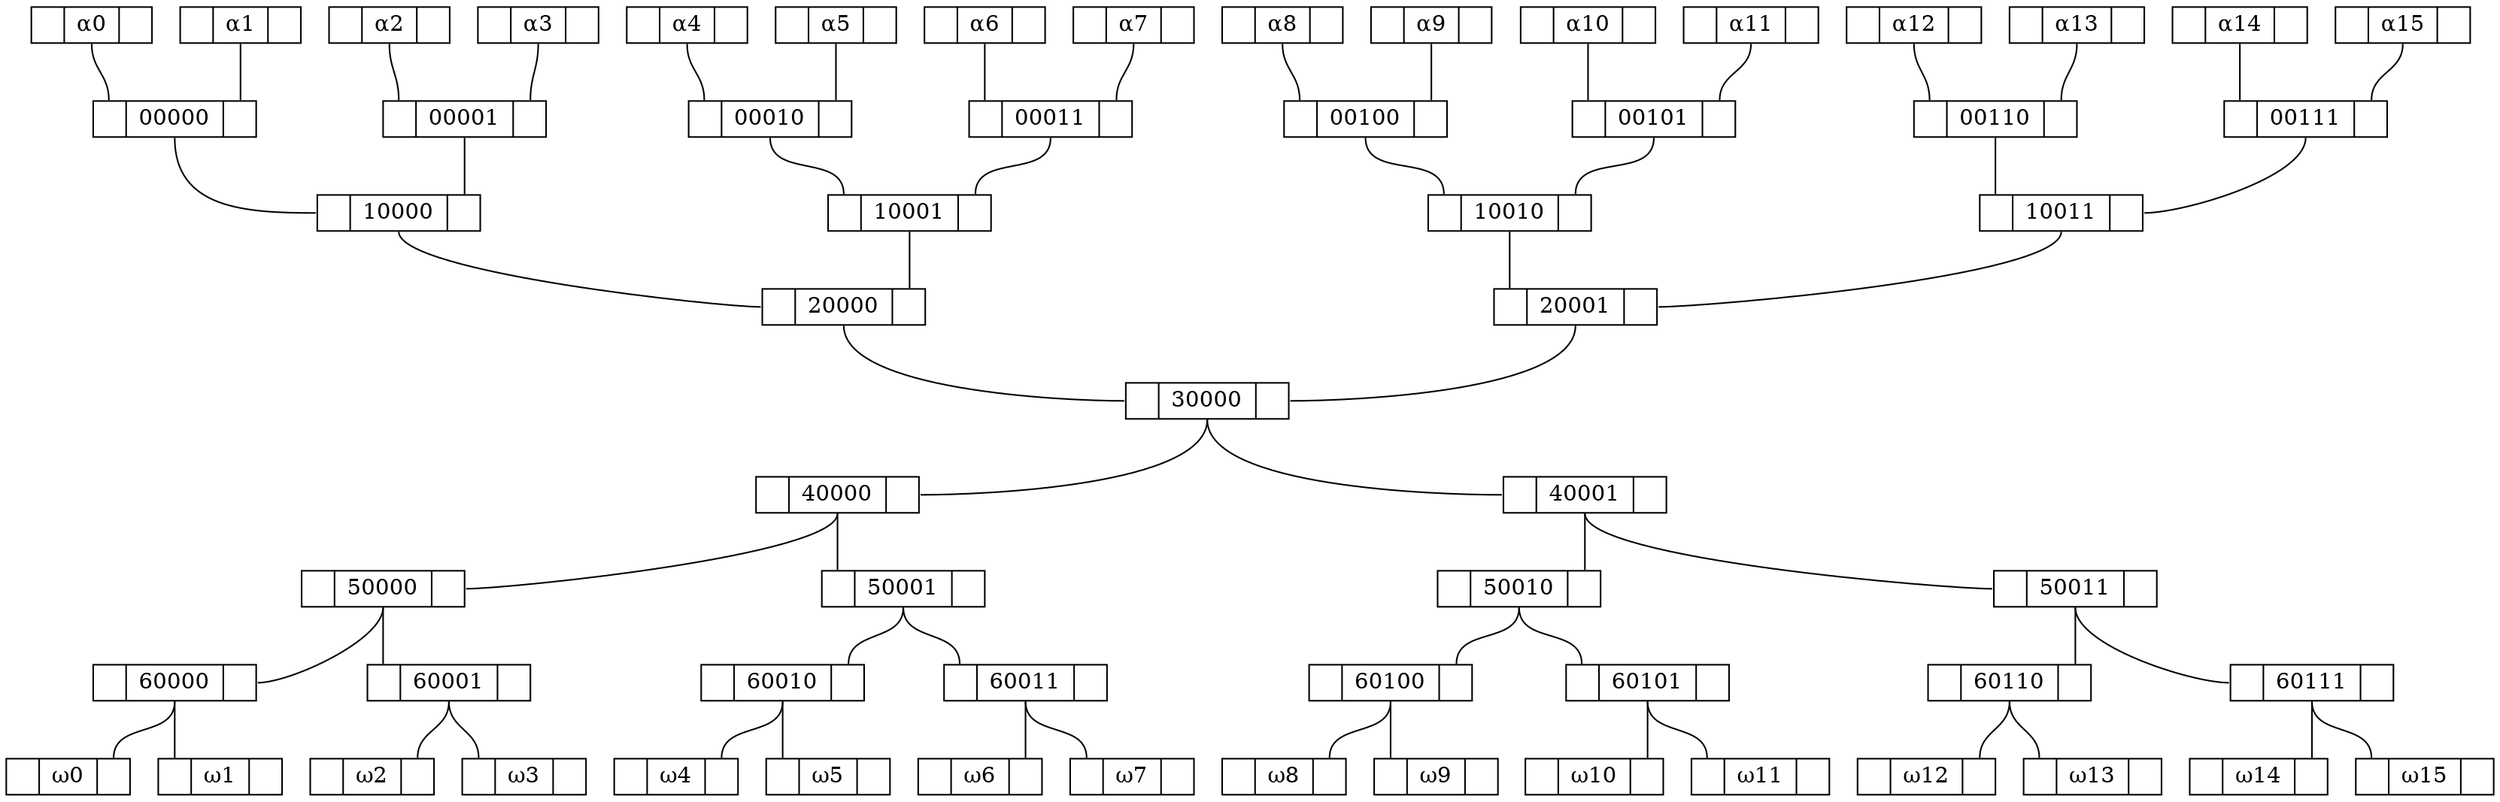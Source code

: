 graph "16 binairy tree general" {
	node [height=.1 shape=record]
	"α0000" [label="<f0> |<f1> α0|<f2>"]
	"α0000":f1 -- 00000:f0
	"α0001" [label="<f0> |<f1> α1|<f2>"]
	"α0001":f1 -- 00000:f2
	"α0010" [label="<f0> |<f1> α2|<f2>"]
	"α0010":f1 -- 00001:f0
	"α0011" [label="<f0> |<f1> α3|<f2>"]
	"α0011":f1 -- 00001:f2
	"α0100" [label="<f0> |<f1> α4|<f2>"]
	"α0100":f1 -- 00010:f0
	"α0101" [label="<f0> |<f1> α5|<f2>"]
	"α0101":f1 -- 00010:f2
	"α0110" [label="<f0> |<f1> α6|<f2>"]
	"α0110":f1 -- 00011:f0
	"α0111" [label="<f0> |<f1> α7|<f2>"]
	"α0111":f1 -- 00011:f2
	"α1000" [label="<f0> |<f1> α8|<f2>"]
	"α1000":f1 -- 00100:f0
	"α1001" [label="<f0> |<f1> α9|<f2>"]
	"α1001":f1 -- 00100:f2
	"α1010" [label="<f0> |<f1> α10|<f2>"]
	"α1010":f1 -- 00101:f0
	"α1011" [label="<f0> |<f1> α11|<f2>"]
	"α1011":f1 -- 00101:f2
	"α1100" [label="<f0> |<f1> α12|<f2>"]
	"α1100":f1 -- 00110:f0
	"α1101" [label="<f0> |<f1> α13|<f2>"]
	"α1101":f1 -- 00110:f2
	"α1110" [label="<f0> |<f1> α14|<f2>"]
	"α1110":f1 -- 00111:f0
	"α1111" [label="<f0> |<f1> α15|<f2>"]
	"α1111":f1 -- 00111:f2
	"ω0000" [label="<f0> |<f1> ω0|<f2>"]
	"ω0001" [label="<f0> |<f1> ω1|<f2>"]
	"ω0010" [label="<f0> |<f1> ω2|<f2>"]
	"ω0011" [label="<f0> |<f1> ω3|<f2>"]
	"ω0100" [label="<f0> |<f1> ω4|<f2>"]
	"ω0101" [label="<f0> |<f1> ω5|<f2>"]
	"ω0110" [label="<f0> |<f1> ω6|<f2>"]
	"ω0111" [label="<f0> |<f1> ω7|<f2>"]
	"ω1000" [label="<f0> |<f1> ω8|<f2>"]
	"ω1001" [label="<f0> |<f1> ω9|<f2>"]
	"ω1010" [label="<f0> |<f1> ω10|<f2>"]
	"ω1011" [label="<f0> |<f1> ω11|<f2>"]
	"ω1100" [label="<f0> |<f1> ω12|<f2>"]
	"ω1101" [label="<f0> |<f1> ω13|<f2>"]
	"ω1110" [label="<f0> |<f1> ω14|<f2>"]
	"ω1111" [label="<f0> |<f1> ω15|<f2>"]
	00000 [label="<f0> |<f1> 00000|<f2>"]
	00000:f1 -- 10000:f0
	00001 [label="<f0> |<f1> 00001|<f2>"]
	00001:f1 -- 10000:f2
	00010 [label="<f0> |<f1> 00010|<f2>"]
	00010:f1 -- 10001:f0
	00011 [label="<f0> |<f1> 00011|<f2>"]
	00011:f1 -- 10001:f2
	00100 [label="<f0> |<f1> 00100|<f2>"]
	00100:f1 -- 10010:f0
	00101 [label="<f0> |<f1> 00101|<f2>"]
	00101:f1 -- 10010:f2
	00110 [label="<f0> |<f1> 00110|<f2>"]
	00110:f1 -- 10011:f0
	00111 [label="<f0> |<f1> 00111|<f2>"]
	00111:f1 -- 10011:f2
	60000 [label="<f0> |<f1> 60000|<f2>"]
	60000:f1 -- "ω0000":f2
	60000:f1 -- "ω0001":f0
	60001 [label="<f0> |<f1> 60001|<f2>"]
	60001:f1 -- "ω0010":f2
	60001:f1 -- "ω0011":f0
	60010 [label="<f0> |<f1> 60010|<f2>"]
	60010:f1 -- "ω0100":f2
	60010:f1 -- "ω0101":f0
	60011 [label="<f0> |<f1> 60011|<f2>"]
	60011:f1 -- "ω0110":f2
	60011:f1 -- "ω0111":f0
	60100 [label="<f0> |<f1> 60100|<f2>"]
	60100:f1 -- "ω1000":f2
	60100:f1 -- "ω1001":f0
	60101 [label="<f0> |<f1> 60101|<f2>"]
	60101:f1 -- "ω1010":f2
	60101:f1 -- "ω1011":f0
	60110 [label="<f0> |<f1> 60110|<f2>"]
	60110:f1 -- "ω1100":f2
	60110:f1 -- "ω1101":f0
	60111 [label="<f0> |<f1> 60111|<f2>"]
	60111:f1 -- "ω1110":f2
	60111:f1 -- "ω1111":f0
	10000 [label="<f0> |<f1> 10000|<f2>"]
	10000:f1 -- 20000:f0
	10001 [label="<f0> |<f1> 10001|<f2>"]
	10001:f1 -- 20000:f2
	10010 [label="<f0> |<f1> 10010|<f2>"]
	10010:f1 -- 20001:f0
	10011 [label="<f0> |<f1> 10011|<f2>"]
	10011:f1 -- 20001:f2
	50000 [label="<f0> |<f1> 50000|<f2>"]
	50000:f1 -- 60000:f2
	50000:f1 -- 60001:f0
	50001 [label="<f0> |<f1> 50001|<f2>"]
	50001:f1 -- 60010:f2
	50001:f1 -- 60011:f0
	50010 [label="<f0> |<f1> 50010|<f2>"]
	50010:f1 -- 60100:f2
	50010:f1 -- 60101:f0
	50011 [label="<f0> |<f1> 50011|<f2>"]
	50011:f1 -- 60110:f2
	50011:f1 -- 60111:f0
	20000 [label="<f0> |<f1> 20000|<f2>"]
	20000:f1 -- 30000:f0
	20001 [label="<f0> |<f1> 20001|<f2>"]
	20001:f1 -- 30000:f2
	40000 [label="<f0> |<f1> 40000|<f2>"]
	40000:f1 -- 50000:f2
	40000:f1 -- 50001:f0
	40001 [label="<f0> |<f1> 40001|<f2>"]
	40001:f1 -- 50010:f2
	40001:f1 -- 50011:f0
	30000 [label="<f0> |<f1> 30000|<f2>"]
	30000 [label="<f0> |<f1> 30000|<f2>"]
	30000:f1 -- 40000:f2
	30000:f1 -- 40001:f0
}
